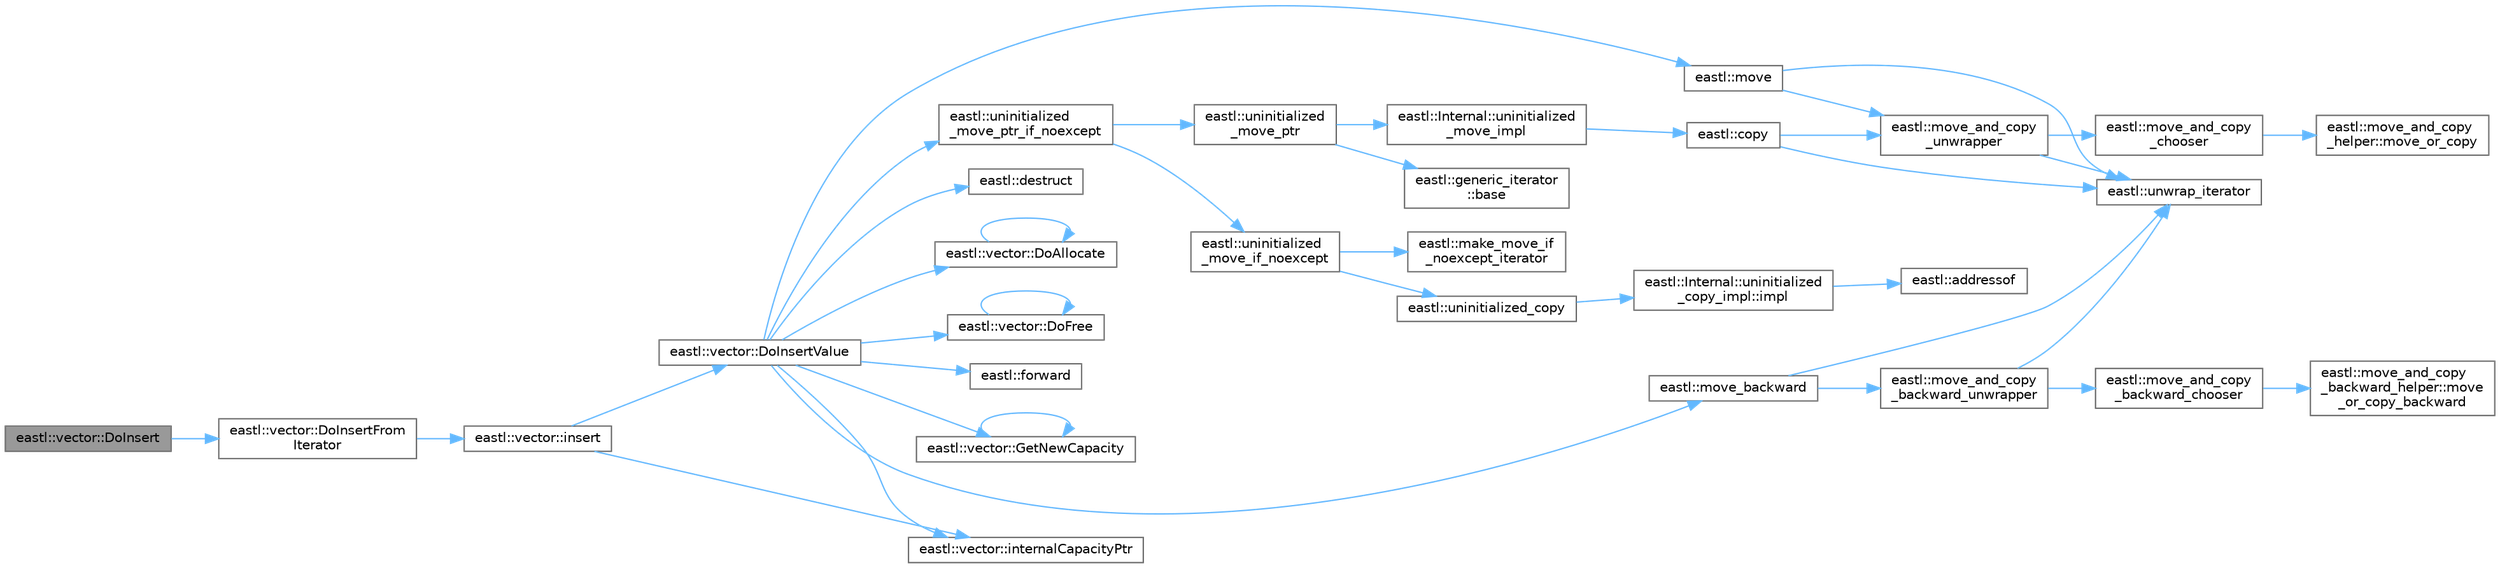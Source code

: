 digraph "eastl::vector::DoInsert"
{
 // LATEX_PDF_SIZE
  bgcolor="transparent";
  edge [fontname=Helvetica,fontsize=10,labelfontname=Helvetica,labelfontsize=10];
  node [fontname=Helvetica,fontsize=10,shape=box,height=0.2,width=0.4];
  rankdir="LR";
  Node1 [id="Node000001",label="eastl::vector::DoInsert",height=0.2,width=0.4,color="gray40", fillcolor="grey60", style="filled", fontcolor="black",tooltip=" "];
  Node1 -> Node2 [id="edge38_Node000001_Node000002",color="steelblue1",style="solid",tooltip=" "];
  Node2 [id="Node000002",label="eastl::vector::DoInsertFrom\lIterator",height=0.2,width=0.4,color="grey40", fillcolor="white", style="filled",URL="$classeastl_1_1vector.html#ae1564cf984e89e886bcef9542c69e469",tooltip=" "];
  Node2 -> Node3 [id="edge39_Node000002_Node000003",color="steelblue1",style="solid",tooltip=" "];
  Node3 [id="Node000003",label="eastl::vector::insert",height=0.2,width=0.4,color="grey40", fillcolor="white", style="filled",URL="$classeastl_1_1vector.html#a628bd498a47a718b7ee1b3c4647f23f4",tooltip=" "];
  Node3 -> Node4 [id="edge40_Node000003_Node000004",color="steelblue1",style="solid",tooltip=" "];
  Node4 [id="Node000004",label="eastl::vector::DoInsertValue",height=0.2,width=0.4,color="grey40", fillcolor="white", style="filled",URL="$classeastl_1_1vector.html#a4e01e71453b2c7d5b0df56b495b1480a",tooltip=" "];
  Node4 -> Node5 [id="edge41_Node000004_Node000005",color="steelblue1",style="solid",tooltip=" "];
  Node5 [id="Node000005",label="eastl::destruct",height=0.2,width=0.4,color="grey40", fillcolor="white", style="filled",URL="$namespaceeastl.html#abad37b6015ebddc85d5e9f116823805e",tooltip=" "];
  Node4 -> Node6 [id="edge42_Node000004_Node000006",color="steelblue1",style="solid",tooltip=" "];
  Node6 [id="Node000006",label="eastl::vector::DoAllocate",height=0.2,width=0.4,color="grey40", fillcolor="white", style="filled",URL="$classeastl_1_1vector.html#ad21e0765046935a6d831f73bbd4e663f",tooltip=" "];
  Node6 -> Node6 [id="edge43_Node000006_Node000006",color="steelblue1",style="solid",tooltip=" "];
  Node4 -> Node7 [id="edge44_Node000004_Node000007",color="steelblue1",style="solid",tooltip=" "];
  Node7 [id="Node000007",label="eastl::vector::DoFree",height=0.2,width=0.4,color="grey40", fillcolor="white", style="filled",URL="$classeastl_1_1vector.html#aa41fe50171e92b7c29ac9597ae0dab3d",tooltip=" "];
  Node7 -> Node7 [id="edge45_Node000007_Node000007",color="steelblue1",style="solid",tooltip=" "];
  Node4 -> Node8 [id="edge46_Node000004_Node000008",color="steelblue1",style="solid",tooltip=" "];
  Node8 [id="Node000008",label="eastl::forward",height=0.2,width=0.4,color="grey40", fillcolor="white", style="filled",URL="$namespaceeastl.html#a36662e86289d74a927ced4b51496fce5",tooltip=" "];
  Node4 -> Node9 [id="edge47_Node000004_Node000009",color="steelblue1",style="solid",tooltip=" "];
  Node9 [id="Node000009",label="eastl::vector::GetNewCapacity",height=0.2,width=0.4,color="grey40", fillcolor="white", style="filled",URL="$classeastl_1_1vector.html#a0c2b416c12ccd953e24563365f734f39",tooltip=" "];
  Node9 -> Node9 [id="edge48_Node000009_Node000009",color="steelblue1",style="solid",tooltip=" "];
  Node4 -> Node10 [id="edge49_Node000004_Node000010",color="steelblue1",style="solid",tooltip=" "];
  Node10 [id="Node000010",label="eastl::vector::internalCapacityPtr",height=0.2,width=0.4,color="grey40", fillcolor="white", style="filled",URL="$classeastl_1_1vector.html#ae9f7a80149a259ac506fd513bc213dd0",tooltip=" "];
  Node4 -> Node11 [id="edge50_Node000004_Node000011",color="steelblue1",style="solid",tooltip=" "];
  Node11 [id="Node000011",label="eastl::move",height=0.2,width=0.4,color="grey40", fillcolor="white", style="filled",URL="$namespaceeastl.html#a58ada88d74ffe16bba892a0ccccc8aba",tooltip=" "];
  Node11 -> Node12 [id="edge51_Node000011_Node000012",color="steelblue1",style="solid",tooltip=" "];
  Node12 [id="Node000012",label="eastl::move_and_copy\l_unwrapper",height=0.2,width=0.4,color="grey40", fillcolor="white", style="filled",URL="$namespaceeastl.html#a661e609e51ae177a723acb076d9fcb52",tooltip=" "];
  Node12 -> Node13 [id="edge52_Node000012_Node000013",color="steelblue1",style="solid",tooltip=" "];
  Node13 [id="Node000013",label="eastl::move_and_copy\l_chooser",height=0.2,width=0.4,color="grey40", fillcolor="white", style="filled",URL="$namespaceeastl.html#a69a59b58a0b86c06c81fd89a94cff90d",tooltip=" "];
  Node13 -> Node14 [id="edge53_Node000013_Node000014",color="steelblue1",style="solid",tooltip=" "];
  Node14 [id="Node000014",label="eastl::move_and_copy\l_helper::move_or_copy",height=0.2,width=0.4,color="grey40", fillcolor="white", style="filled",URL="$structeastl_1_1move__and__copy__helper.html#aa9de7d135fbe5ddb02a94513283cf77b",tooltip=" "];
  Node12 -> Node15 [id="edge54_Node000012_Node000015",color="steelblue1",style="solid",tooltip=" "];
  Node15 [id="Node000015",label="eastl::unwrap_iterator",height=0.2,width=0.4,color="grey40", fillcolor="white", style="filled",URL="$namespaceeastl.html#a82f343209a121c16468a124327e2d303",tooltip=" "];
  Node11 -> Node15 [id="edge55_Node000011_Node000015",color="steelblue1",style="solid",tooltip=" "];
  Node4 -> Node16 [id="edge56_Node000004_Node000016",color="steelblue1",style="solid",tooltip=" "];
  Node16 [id="Node000016",label="eastl::move_backward",height=0.2,width=0.4,color="grey40", fillcolor="white", style="filled",URL="$namespaceeastl.html#abe2a52cd846f3332a63197c957240b1c",tooltip=" "];
  Node16 -> Node17 [id="edge57_Node000016_Node000017",color="steelblue1",style="solid",tooltip=" "];
  Node17 [id="Node000017",label="eastl::move_and_copy\l_backward_unwrapper",height=0.2,width=0.4,color="grey40", fillcolor="white", style="filled",URL="$namespaceeastl.html#a56fe66c9daa100ad69dc4a025077621e",tooltip=" "];
  Node17 -> Node18 [id="edge58_Node000017_Node000018",color="steelblue1",style="solid",tooltip=" "];
  Node18 [id="Node000018",label="eastl::move_and_copy\l_backward_chooser",height=0.2,width=0.4,color="grey40", fillcolor="white", style="filled",URL="$namespaceeastl.html#a2c6f53395a2d3bbf86a492763ec8862d",tooltip=" "];
  Node18 -> Node19 [id="edge59_Node000018_Node000019",color="steelblue1",style="solid",tooltip=" "];
  Node19 [id="Node000019",label="eastl::move_and_copy\l_backward_helper::move\l_or_copy_backward",height=0.2,width=0.4,color="grey40", fillcolor="white", style="filled",URL="$structeastl_1_1move__and__copy__backward__helper.html#a35df939bc2be5eaa1eae030847c21ea2",tooltip=" "];
  Node17 -> Node15 [id="edge60_Node000017_Node000015",color="steelblue1",style="solid",tooltip=" "];
  Node16 -> Node15 [id="edge61_Node000016_Node000015",color="steelblue1",style="solid",tooltip=" "];
  Node4 -> Node20 [id="edge62_Node000004_Node000020",color="steelblue1",style="solid",tooltip=" "];
  Node20 [id="Node000020",label="eastl::uninitialized\l_move_ptr_if_noexcept",height=0.2,width=0.4,color="grey40", fillcolor="white", style="filled",URL="$namespaceeastl.html#a690f7111bdfc21367b332682116d5147",tooltip=" "];
  Node20 -> Node21 [id="edge63_Node000020_Node000021",color="steelblue1",style="solid",tooltip=" "];
  Node21 [id="Node000021",label="eastl::uninitialized\l_move_if_noexcept",height=0.2,width=0.4,color="grey40", fillcolor="white", style="filled",URL="$namespaceeastl.html#a0d53e3f0d385ed2affb6e55b91ca27c1",tooltip=" "];
  Node21 -> Node22 [id="edge64_Node000021_Node000022",color="steelblue1",style="solid",tooltip=" "];
  Node22 [id="Node000022",label="eastl::make_move_if\l_noexcept_iterator",height=0.2,width=0.4,color="grey40", fillcolor="white", style="filled",URL="$namespaceeastl.html#a222ebe5e304f7c8ec34c244b3e1b5b37",tooltip=" "];
  Node21 -> Node23 [id="edge65_Node000021_Node000023",color="steelblue1",style="solid",tooltip=" "];
  Node23 [id="Node000023",label="eastl::uninitialized_copy",height=0.2,width=0.4,color="grey40", fillcolor="white", style="filled",URL="$namespaceeastl.html#a8fbae45eba1ae51d58a8f1e701287e7e",tooltip=" "];
  Node23 -> Node24 [id="edge66_Node000023_Node000024",color="steelblue1",style="solid",tooltip=" "];
  Node24 [id="Node000024",label="eastl::Internal::uninitialized\l_copy_impl::impl",height=0.2,width=0.4,color="grey40", fillcolor="white", style="filled",URL="$structeastl_1_1_internal_1_1uninitialized__copy__impl.html#a19d3afee35d55d882ff56d1ecbb5b6de",tooltip=" "];
  Node24 -> Node25 [id="edge67_Node000024_Node000025",color="steelblue1",style="solid",tooltip=" "];
  Node25 [id="Node000025",label="eastl::addressof",height=0.2,width=0.4,color="grey40", fillcolor="white", style="filled",URL="$namespaceeastl.html#a647701874f427998c0c9aa5cba5a8d24",tooltip=" "];
  Node20 -> Node26 [id="edge68_Node000020_Node000026",color="steelblue1",style="solid",tooltip=" "];
  Node26 [id="Node000026",label="eastl::uninitialized\l_move_ptr",height=0.2,width=0.4,color="grey40", fillcolor="white", style="filled",URL="$namespaceeastl.html#a76265465aaa3250193df2989fa8510c3",tooltip=" "];
  Node26 -> Node27 [id="edge69_Node000026_Node000027",color="steelblue1",style="solid",tooltip=" "];
  Node27 [id="Node000027",label="eastl::generic_iterator\l::base",height=0.2,width=0.4,color="grey40", fillcolor="white", style="filled",URL="$classeastl_1_1generic__iterator.html#ac1625ac7a8793136159abac2415d8153",tooltip=" "];
  Node26 -> Node28 [id="edge70_Node000026_Node000028",color="steelblue1",style="solid",tooltip=" "];
  Node28 [id="Node000028",label="eastl::Internal::uninitialized\l_move_impl",height=0.2,width=0.4,color="grey40", fillcolor="white", style="filled",URL="$namespaceeastl_1_1_internal.html#a6944a12c50c03d2a90c0b7289a35e272",tooltip=" "];
  Node28 -> Node29 [id="edge71_Node000028_Node000029",color="steelblue1",style="solid",tooltip=" "];
  Node29 [id="Node000029",label="eastl::copy",height=0.2,width=0.4,color="grey40", fillcolor="white", style="filled",URL="$namespaceeastl.html#a3df94cc41821710012e6719792d30db3",tooltip=" "];
  Node29 -> Node12 [id="edge72_Node000029_Node000012",color="steelblue1",style="solid",tooltip=" "];
  Node29 -> Node15 [id="edge73_Node000029_Node000015",color="steelblue1",style="solid",tooltip=" "];
  Node3 -> Node10 [id="edge74_Node000003_Node000010",color="steelblue1",style="solid",tooltip=" "];
}
